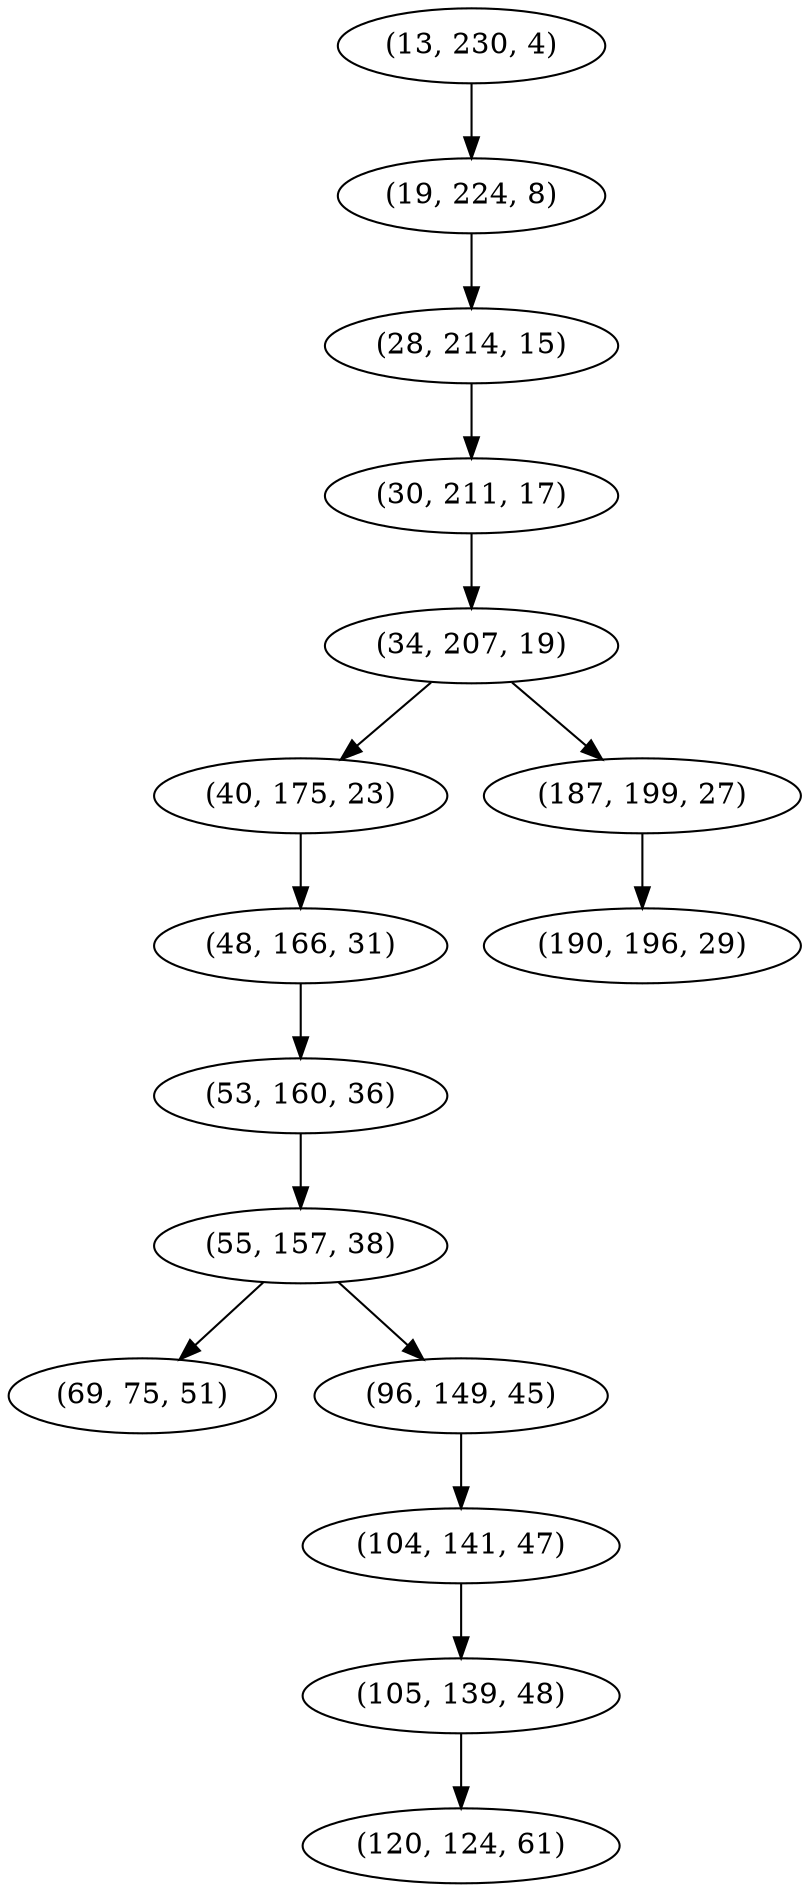 digraph tree {
    "(13, 230, 4)";
    "(19, 224, 8)";
    "(28, 214, 15)";
    "(30, 211, 17)";
    "(34, 207, 19)";
    "(40, 175, 23)";
    "(48, 166, 31)";
    "(53, 160, 36)";
    "(55, 157, 38)";
    "(69, 75, 51)";
    "(96, 149, 45)";
    "(104, 141, 47)";
    "(105, 139, 48)";
    "(120, 124, 61)";
    "(187, 199, 27)";
    "(190, 196, 29)";
    "(13, 230, 4)" -> "(19, 224, 8)";
    "(19, 224, 8)" -> "(28, 214, 15)";
    "(28, 214, 15)" -> "(30, 211, 17)";
    "(30, 211, 17)" -> "(34, 207, 19)";
    "(34, 207, 19)" -> "(40, 175, 23)";
    "(34, 207, 19)" -> "(187, 199, 27)";
    "(40, 175, 23)" -> "(48, 166, 31)";
    "(48, 166, 31)" -> "(53, 160, 36)";
    "(53, 160, 36)" -> "(55, 157, 38)";
    "(55, 157, 38)" -> "(69, 75, 51)";
    "(55, 157, 38)" -> "(96, 149, 45)";
    "(96, 149, 45)" -> "(104, 141, 47)";
    "(104, 141, 47)" -> "(105, 139, 48)";
    "(105, 139, 48)" -> "(120, 124, 61)";
    "(187, 199, 27)" -> "(190, 196, 29)";
}

